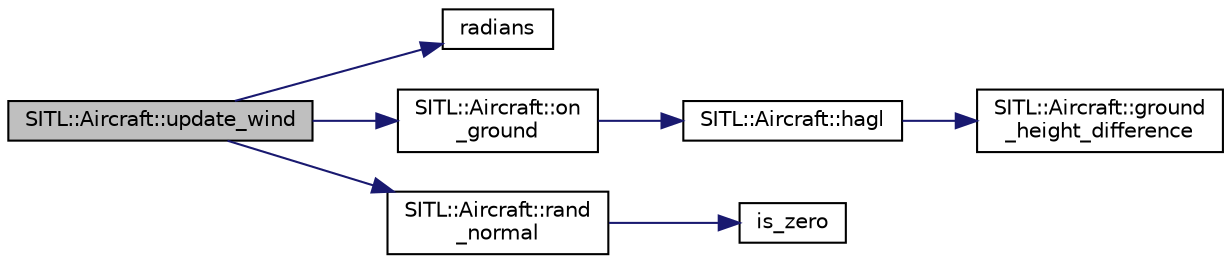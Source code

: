 digraph "SITL::Aircraft::update_wind"
{
 // INTERACTIVE_SVG=YES
  edge [fontname="Helvetica",fontsize="10",labelfontname="Helvetica",labelfontsize="10"];
  node [fontname="Helvetica",fontsize="10",shape=record];
  rankdir="LR";
  Node1 [label="SITL::Aircraft::update_wind",height=0.2,width=0.4,color="black", fillcolor="grey75", style="filled", fontcolor="black"];
  Node1 -> Node2 [color="midnightblue",fontsize="10",style="solid",fontname="Helvetica"];
  Node2 [label="radians",height=0.2,width=0.4,color="black", fillcolor="white", style="filled",URL="$AP__Math_8h.html#a75b14352ec1c95a8276af9a0813cfdc3"];
  Node1 -> Node3 [color="midnightblue",fontsize="10",style="solid",fontname="Helvetica"];
  Node3 [label="SITL::Aircraft::on\l_ground",height=0.2,width=0.4,color="black", fillcolor="white", style="filled",URL="$classSITL_1_1Aircraft.html#a4482ae489befcc1b8eb9f450a532cf90"];
  Node3 -> Node4 [color="midnightblue",fontsize="10",style="solid",fontname="Helvetica"];
  Node4 [label="SITL::Aircraft::hagl",height=0.2,width=0.4,color="black", fillcolor="white", style="filled",URL="$classSITL_1_1Aircraft.html#a322e59b26d9c60eae77ef26f7330e6c0"];
  Node4 -> Node5 [color="midnightblue",fontsize="10",style="solid",fontname="Helvetica"];
  Node5 [label="SITL::Aircraft::ground\l_height_difference",height=0.2,width=0.4,color="black", fillcolor="white", style="filled",URL="$classSITL_1_1Aircraft.html#af6f88751ed3bfc60f1021f1206a01137"];
  Node1 -> Node6 [color="midnightblue",fontsize="10",style="solid",fontname="Helvetica"];
  Node6 [label="SITL::Aircraft::rand\l_normal",height=0.2,width=0.4,color="black", fillcolor="white", style="filled",URL="$classSITL_1_1Aircraft.html#a800bf4129016a6081b87181e6350b079"];
  Node6 -> Node7 [color="midnightblue",fontsize="10",style="solid",fontname="Helvetica"];
  Node7 [label="is_zero",height=0.2,width=0.4,color="black", fillcolor="white", style="filled",URL="$AP__Math_8h.html#a2a12cce483e9b870da70d30406d82c60"];
}
